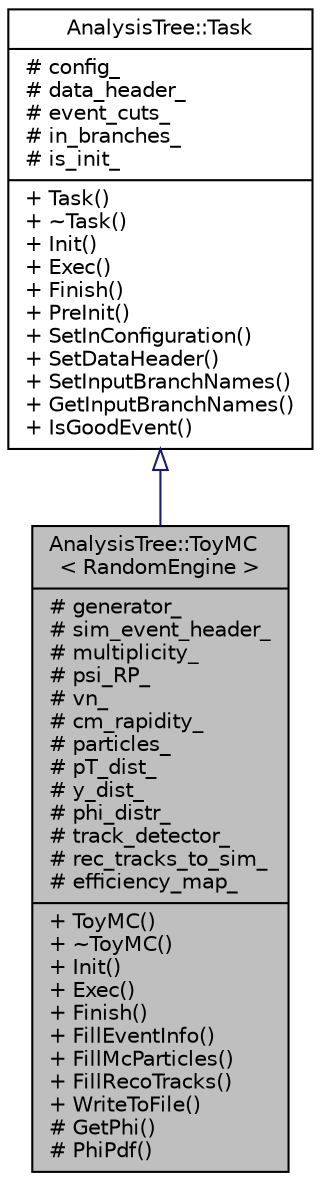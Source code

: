 digraph "AnalysisTree::ToyMC&lt; RandomEngine &gt;"
{
  edge [fontname="Helvetica",fontsize="10",labelfontname="Helvetica",labelfontsize="10"];
  node [fontname="Helvetica",fontsize="10",shape=record];
  Node1 [label="{AnalysisTree::ToyMC\l\< RandomEngine \>\n|# generator_\l# sim_event_header_\l# multiplicity_\l# psi_RP_\l# vn_\l# cm_rapidity_\l# particles_\l# pT_dist_\l# y_dist_\l# phi_distr_\l# track_detector_\l# rec_tracks_to_sim_\l# efficiency_map_\l|+ ToyMC()\l+ ~ToyMC()\l+ Init()\l+ Exec()\l+ Finish()\l+ FillEventInfo()\l+ FillMcParticles()\l+ FillRecoTracks()\l+ WriteToFile()\l# GetPhi()\l# PhiPdf()\l}",height=0.2,width=0.4,color="black", fillcolor="grey75", style="filled", fontcolor="black"];
  Node2 -> Node1 [dir="back",color="midnightblue",fontsize="10",style="solid",arrowtail="onormal",fontname="Helvetica"];
  Node2 [label="{AnalysisTree::Task\n|# config_\l# data_header_\l# event_cuts_\l# in_branches_\l# is_init_\l|+ Task()\l+ ~Task()\l+ Init()\l+ Exec()\l+ Finish()\l+ PreInit()\l+ SetInConfiguration()\l+ SetDataHeader()\l+ SetInputBranchNames()\l+ GetInputBranchNames()\l+ IsGoodEvent()\l}",height=0.2,width=0.4,color="black", fillcolor="white", style="filled",URL="$d8/dcf/classAnalysisTree_1_1Task.html"];
}
